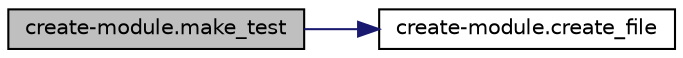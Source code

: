 digraph "create-module.make_test"
{
 // LATEX_PDF_SIZE
  edge [fontname="Helvetica",fontsize="10",labelfontname="Helvetica",labelfontsize="10"];
  node [fontname="Helvetica",fontsize="10",shape=record];
  rankdir="LR";
  Node1 [label="create-module.make_test",height=0.2,width=0.4,color="black", fillcolor="grey75", style="filled", fontcolor="black",tooltip=" "];
  Node1 -> Node2 [color="midnightblue",fontsize="10",style="solid",fontname="Helvetica"];
  Node2 [label="create-module.create_file",height=0.2,width=0.4,color="black", fillcolor="white", style="filled",URL="$namespacecreate-module.html#a6d0dc5dad529e8b51edb86e7156191f8",tooltip=" "];
}
